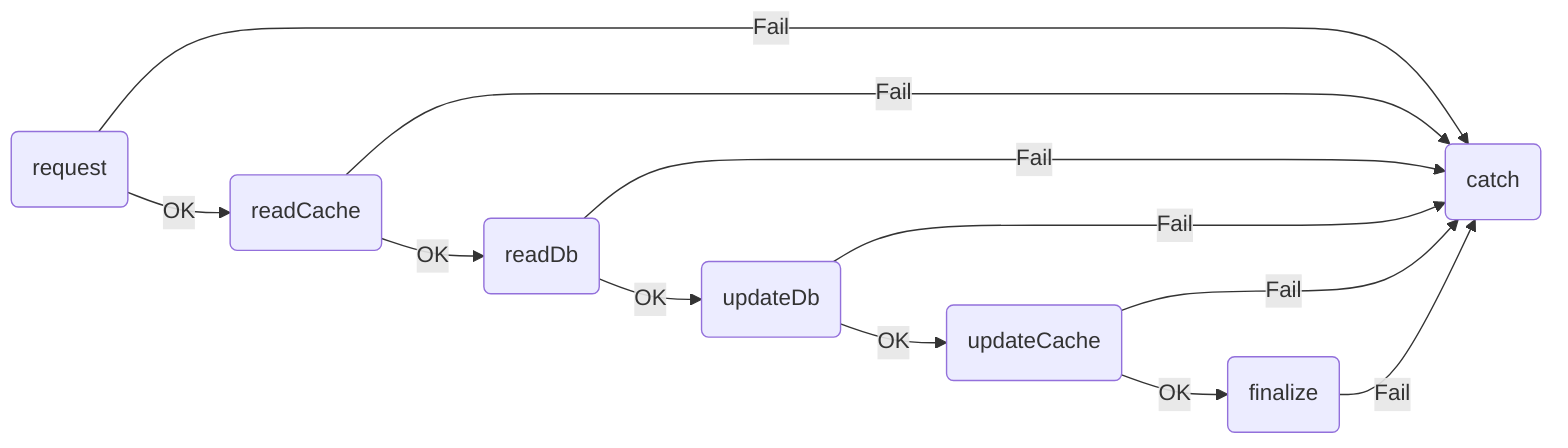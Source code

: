 graph LR
    A(request)
    B(readCache)
    C(readDb)
    D(updateDb)
    E(updateCache)
    F(finalize)
    G(catch)
    A --> |OK| B
    B --> |OK| C
    C --> |OK| D
    D --> |OK| E
    E --> |OK| F
    A --> |Fail| G
    B --> |Fail| G
    C --> |Fail| G
    D --> |Fail| G
    E --> |Fail| G
    F --> |Fail| G